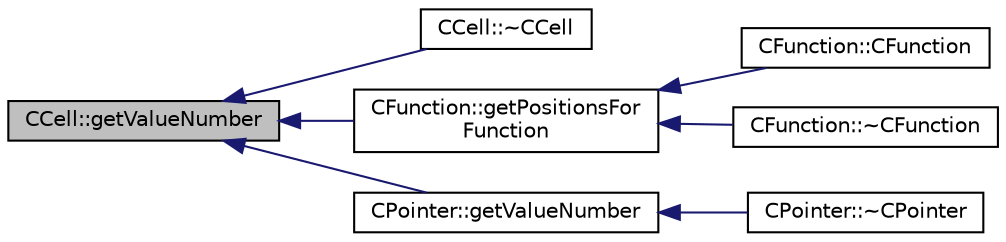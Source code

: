 digraph "CCell::getValueNumber"
{
  edge [fontname="Helvetica",fontsize="10",labelfontname="Helvetica",labelfontsize="10"];
  node [fontname="Helvetica",fontsize="10",shape=record];
  rankdir="LR";
  Node1 [label="CCell::getValueNumber",height=0.2,width=0.4,color="black", fillcolor="grey75", style="filled", fontcolor="black"];
  Node1 -> Node2 [dir="back",color="midnightblue",fontsize="10",style="solid",fontname="Helvetica"];
  Node2 [label="CCell::~CCell",height=0.2,width=0.4,color="black", fillcolor="white", style="filled",URL="$classCCell.html#a297edd2839a64d14a8ffffb915bbf18c"];
  Node1 -> Node3 [dir="back",color="midnightblue",fontsize="10",style="solid",fontname="Helvetica"];
  Node3 [label="CFunction::getPositionsFor\lFunction",height=0.2,width=0.4,color="black", fillcolor="white", style="filled",URL="$classCFunction.html#a6221a461183979abcd9c8e64b039e7a1"];
  Node3 -> Node4 [dir="back",color="midnightblue",fontsize="10",style="solid",fontname="Helvetica"];
  Node4 [label="CFunction::CFunction",height=0.2,width=0.4,color="black", fillcolor="white", style="filled",URL="$classCFunction.html#a13a7dfd477b00be3499c1dd1644fc072"];
  Node3 -> Node5 [dir="back",color="midnightblue",fontsize="10",style="solid",fontname="Helvetica"];
  Node5 [label="CFunction::~CFunction",height=0.2,width=0.4,color="black", fillcolor="white", style="filled",URL="$classCFunction.html#a05548ce113bdb82439cc315c58cc93f7"];
  Node1 -> Node6 [dir="back",color="midnightblue",fontsize="10",style="solid",fontname="Helvetica"];
  Node6 [label="CPointer::getValueNumber",height=0.2,width=0.4,color="black", fillcolor="white", style="filled",URL="$classCPointer.html#a3e3d8164fa50f8b21cc0378d99dedf16"];
  Node6 -> Node7 [dir="back",color="midnightblue",fontsize="10",style="solid",fontname="Helvetica"];
  Node7 [label="CPointer::~CPointer",height=0.2,width=0.4,color="black", fillcolor="white", style="filled",URL="$classCPointer.html#a2c78aa0ce894318ae615511b1bec8869"];
}
